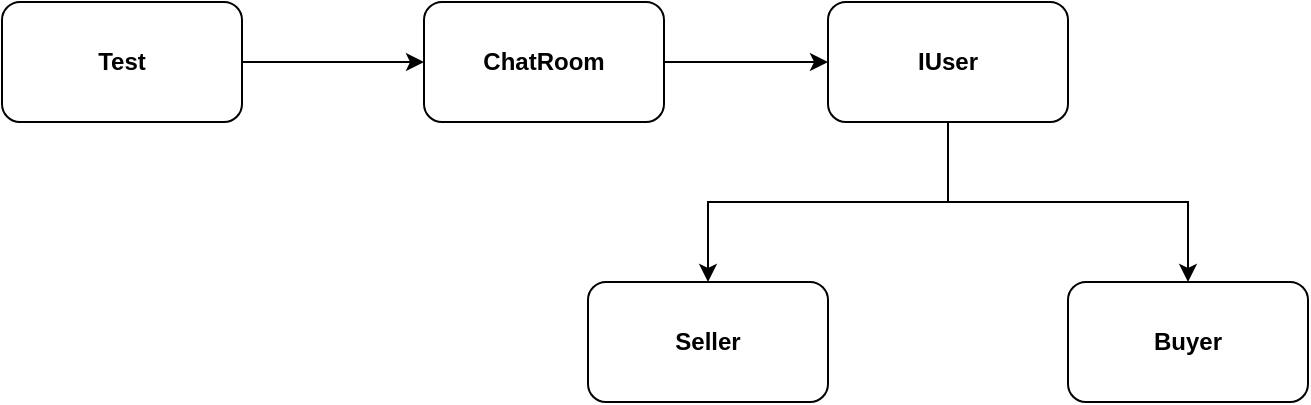 <mxfile version="10.6.5" type="device"><diagram id="7jf4OGtpjthi0U9xlP0X" name="第 1 页"><mxGraphModel dx="1885" dy="808" grid="1" gridSize="10" guides="1" tooltips="1" connect="1" arrows="1" fold="1" page="1" pageScale="1" pageWidth="827" pageHeight="1169" math="0" shadow="0"><root><mxCell id="0"/><mxCell id="1" parent="0"/><mxCell id="yEmEFmcvT3Tw8O1wcVUE-9" style="edgeStyle=orthogonalEdgeStyle;rounded=0;orthogonalLoop=1;jettySize=auto;html=1;exitX=0.5;exitY=1;exitDx=0;exitDy=0;entryX=0.5;entryY=0;entryDx=0;entryDy=0;fontFamily=Helvetica;" edge="1" parent="1" source="yEmEFmcvT3Tw8O1wcVUE-2" target="yEmEFmcvT3Tw8O1wcVUE-3"><mxGeometry relative="1" as="geometry"/></mxCell><mxCell id="yEmEFmcvT3Tw8O1wcVUE-10" style="edgeStyle=orthogonalEdgeStyle;rounded=0;orthogonalLoop=1;jettySize=auto;html=1;exitX=0.5;exitY=1;exitDx=0;exitDy=0;entryX=0.5;entryY=0;entryDx=0;entryDy=0;fontFamily=Helvetica;" edge="1" parent="1" source="yEmEFmcvT3Tw8O1wcVUE-2" target="yEmEFmcvT3Tw8O1wcVUE-5"><mxGeometry relative="1" as="geometry"/></mxCell><mxCell id="yEmEFmcvT3Tw8O1wcVUE-2" value="IUser" style="rounded=1;whiteSpace=wrap;html=1;fontStyle=1;fontFamily=Helvetica;" vertex="1" parent="1"><mxGeometry x="260" y="140" width="120" height="60" as="geometry"/></mxCell><mxCell id="yEmEFmcvT3Tw8O1wcVUE-3" value="Seller" style="rounded=1;whiteSpace=wrap;html=1;fontStyle=1;fontFamily=Helvetica;" vertex="1" parent="1"><mxGeometry x="140" y="280" width="120" height="60" as="geometry"/></mxCell><mxCell id="yEmEFmcvT3Tw8O1wcVUE-8" style="edgeStyle=orthogonalEdgeStyle;rounded=0;orthogonalLoop=1;jettySize=auto;html=1;exitX=1;exitY=0.5;exitDx=0;exitDy=0;entryX=0;entryY=0.5;entryDx=0;entryDy=0;fontFamily=Helvetica;" edge="1" parent="1" source="yEmEFmcvT3Tw8O1wcVUE-4" target="yEmEFmcvT3Tw8O1wcVUE-2"><mxGeometry relative="1" as="geometry"/></mxCell><mxCell id="yEmEFmcvT3Tw8O1wcVUE-4" value="&lt;div&gt;ChatRoom&lt;/div&gt;" style="rounded=1;whiteSpace=wrap;html=1;fontStyle=1;fontFamily=Helvetica;" vertex="1" parent="1"><mxGeometry x="58" y="140" width="120" height="60" as="geometry"/></mxCell><mxCell id="yEmEFmcvT3Tw8O1wcVUE-5" value="Buyer" style="rounded=1;whiteSpace=wrap;html=1;fontStyle=1;fontFamily=Helvetica;" vertex="1" parent="1"><mxGeometry x="380" y="280" width="120" height="60" as="geometry"/></mxCell><mxCell id="yEmEFmcvT3Tw8O1wcVUE-7" style="edgeStyle=orthogonalEdgeStyle;rounded=0;orthogonalLoop=1;jettySize=auto;html=1;exitX=1;exitY=0.5;exitDx=0;exitDy=0;entryX=0;entryY=0.5;entryDx=0;entryDy=0;fontFamily=Helvetica;" edge="1" parent="1" source="yEmEFmcvT3Tw8O1wcVUE-6" target="yEmEFmcvT3Tw8O1wcVUE-4"><mxGeometry relative="1" as="geometry"/></mxCell><mxCell id="yEmEFmcvT3Tw8O1wcVUE-6" value="Test" style="rounded=1;whiteSpace=wrap;html=1;fontStyle=1;fontFamily=Helvetica;" vertex="1" parent="1"><mxGeometry x="-153" y="140" width="120" height="60" as="geometry"/></mxCell></root></mxGraphModel></diagram></mxfile>